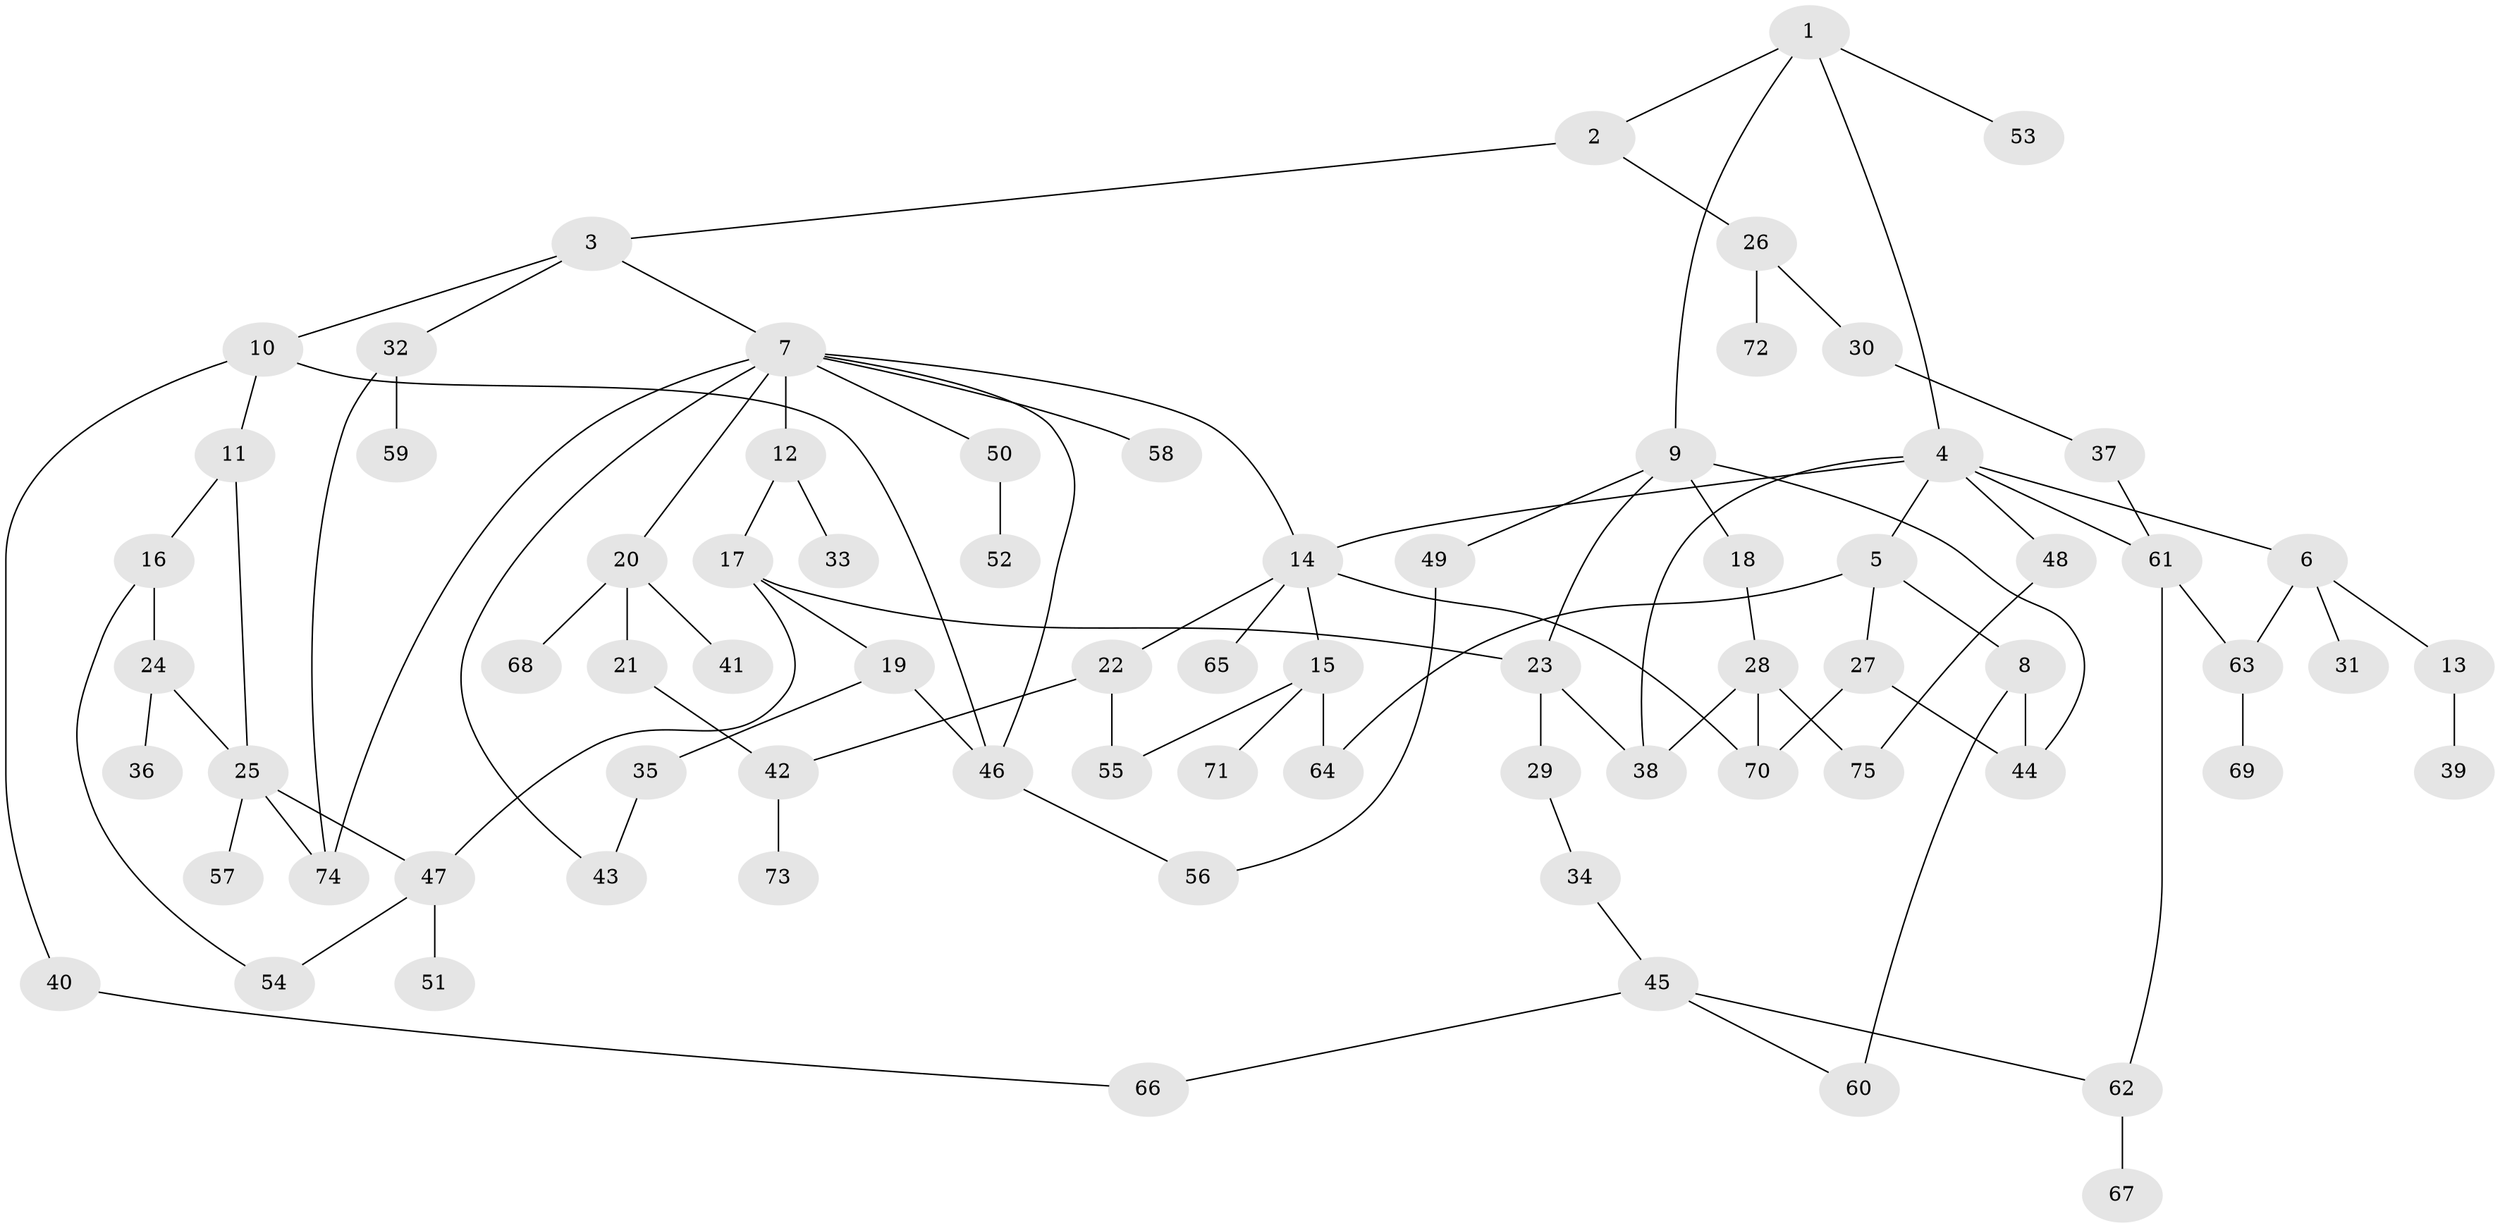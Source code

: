 // Generated by graph-tools (version 1.1) at 2025/42/03/09/25 04:42:37]
// undirected, 75 vertices, 100 edges
graph export_dot {
graph [start="1"]
  node [color=gray90,style=filled];
  1;
  2;
  3;
  4;
  5;
  6;
  7;
  8;
  9;
  10;
  11;
  12;
  13;
  14;
  15;
  16;
  17;
  18;
  19;
  20;
  21;
  22;
  23;
  24;
  25;
  26;
  27;
  28;
  29;
  30;
  31;
  32;
  33;
  34;
  35;
  36;
  37;
  38;
  39;
  40;
  41;
  42;
  43;
  44;
  45;
  46;
  47;
  48;
  49;
  50;
  51;
  52;
  53;
  54;
  55;
  56;
  57;
  58;
  59;
  60;
  61;
  62;
  63;
  64;
  65;
  66;
  67;
  68;
  69;
  70;
  71;
  72;
  73;
  74;
  75;
  1 -- 2;
  1 -- 4;
  1 -- 9;
  1 -- 53;
  2 -- 3;
  2 -- 26;
  3 -- 7;
  3 -- 10;
  3 -- 32;
  4 -- 5;
  4 -- 6;
  4 -- 48;
  4 -- 61;
  4 -- 38;
  4 -- 14;
  5 -- 8;
  5 -- 27;
  5 -- 64;
  6 -- 13;
  6 -- 31;
  6 -- 63;
  7 -- 12;
  7 -- 14;
  7 -- 20;
  7 -- 50;
  7 -- 58;
  7 -- 46;
  7 -- 74;
  7 -- 43;
  8 -- 44;
  8 -- 60;
  9 -- 18;
  9 -- 23;
  9 -- 49;
  9 -- 44;
  10 -- 11;
  10 -- 40;
  10 -- 46;
  11 -- 16;
  11 -- 25;
  12 -- 17;
  12 -- 33;
  13 -- 39;
  14 -- 15;
  14 -- 22;
  14 -- 65;
  14 -- 70;
  15 -- 64;
  15 -- 71;
  15 -- 55;
  16 -- 24;
  16 -- 54;
  17 -- 19;
  17 -- 47;
  17 -- 23;
  18 -- 28;
  19 -- 35;
  19 -- 46;
  20 -- 21;
  20 -- 41;
  20 -- 68;
  21 -- 42;
  22 -- 42;
  22 -- 55;
  23 -- 29;
  23 -- 38;
  24 -- 25;
  24 -- 36;
  25 -- 57;
  25 -- 47;
  25 -- 74;
  26 -- 30;
  26 -- 72;
  27 -- 44;
  27 -- 70;
  28 -- 38;
  28 -- 75;
  28 -- 70;
  29 -- 34;
  30 -- 37;
  32 -- 59;
  32 -- 74;
  34 -- 45;
  35 -- 43;
  37 -- 61;
  40 -- 66;
  42 -- 73;
  45 -- 60;
  45 -- 62;
  45 -- 66;
  46 -- 56;
  47 -- 51;
  47 -- 54;
  48 -- 75;
  49 -- 56;
  50 -- 52;
  61 -- 62;
  61 -- 63;
  62 -- 67;
  63 -- 69;
}
